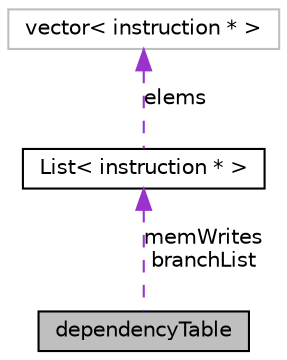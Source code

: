 digraph G
{
  edge [fontname="Helvetica",fontsize="10",labelfontname="Helvetica",labelfontsize="10"];
  node [fontname="Helvetica",fontsize="10",shape=record];
  Node1 [label="dependencyTable",height=0.2,width=0.4,color="black", fillcolor="grey75", style="filled" fontcolor="black"];
  Node2 -> Node1 [dir=back,color="darkorchid3",fontsize="10",style="dashed",label="memWrites\nbranchList",fontname="Helvetica"];
  Node2 [label="List\< instruction * \>",height=0.2,width=0.4,color="black", fillcolor="white", style="filled",URL="$classList.html"];
  Node3 -> Node2 [dir=back,color="darkorchid3",fontsize="10",style="dashed",label="elems",fontname="Helvetica"];
  Node3 [label="vector\< instruction * \>",height=0.2,width=0.4,color="grey75", fillcolor="white", style="filled"];
}
